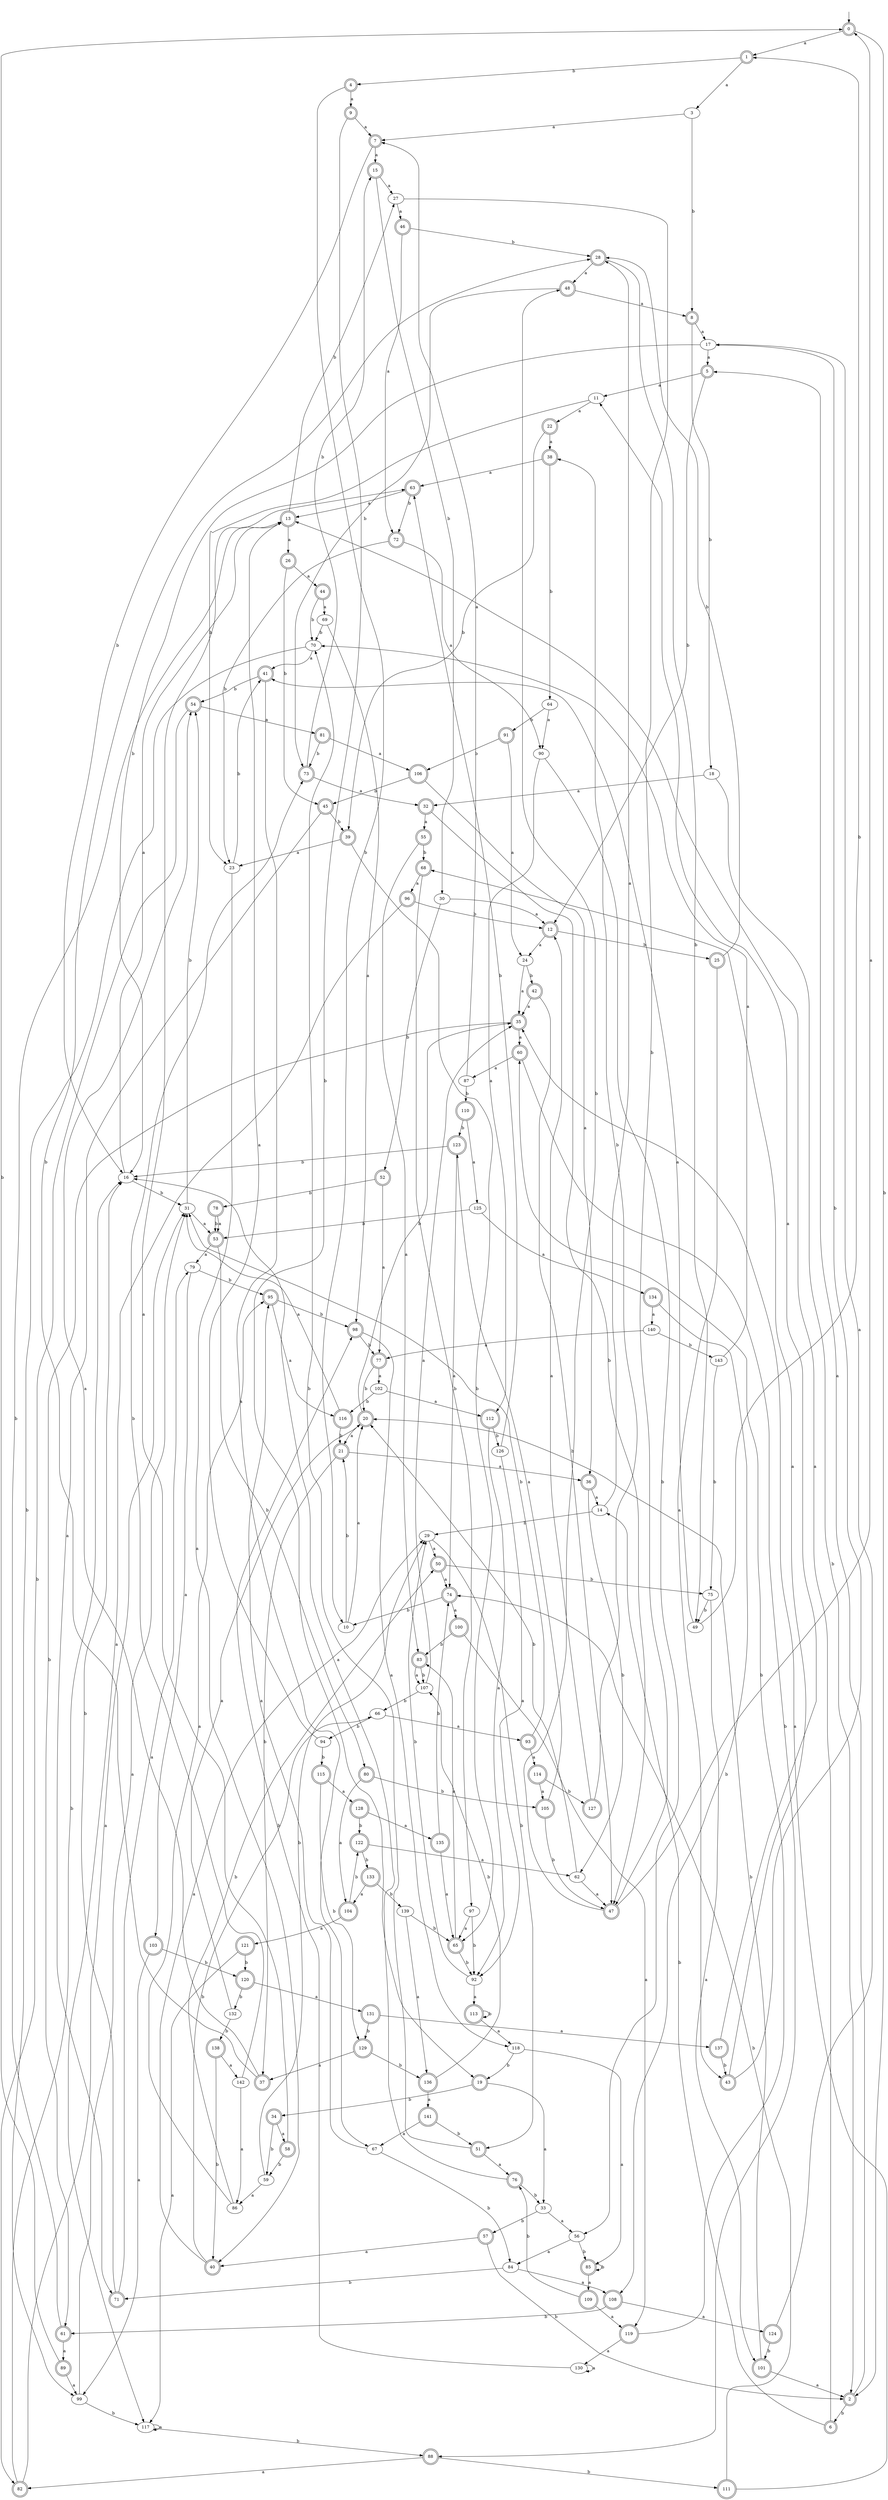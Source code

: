 digraph RandomDFA {
  __start0 [label="", shape=none];
  __start0 -> 0 [label=""];
  0 [shape=circle] [shape=doublecircle]
  0 -> 1 [label="a"]
  0 -> 2 [label="b"]
  1 [shape=doublecircle]
  1 -> 3 [label="a"]
  1 -> 4 [label="b"]
  2 [shape=doublecircle]
  2 -> 5 [label="a"]
  2 -> 6 [label="b"]
  3
  3 -> 7 [label="a"]
  3 -> 8 [label="b"]
  4 [shape=doublecircle]
  4 -> 9 [label="a"]
  4 -> 10 [label="b"]
  5 [shape=doublecircle]
  5 -> 11 [label="a"]
  5 -> 12 [label="b"]
  6 [shape=doublecircle]
  6 -> 13 [label="a"]
  6 -> 14 [label="b"]
  7 [shape=doublecircle]
  7 -> 15 [label="a"]
  7 -> 16 [label="b"]
  8 [shape=doublecircle]
  8 -> 17 [label="a"]
  8 -> 18 [label="b"]
  9 [shape=doublecircle]
  9 -> 7 [label="a"]
  9 -> 19 [label="b"]
  10
  10 -> 20 [label="a"]
  10 -> 21 [label="b"]
  11
  11 -> 22 [label="a"]
  11 -> 23 [label="b"]
  12 [shape=doublecircle]
  12 -> 24 [label="a"]
  12 -> 25 [label="b"]
  13 [shape=doublecircle]
  13 -> 26 [label="a"]
  13 -> 27 [label="b"]
  14
  14 -> 28 [label="a"]
  14 -> 29 [label="b"]
  15 [shape=doublecircle]
  15 -> 27 [label="a"]
  15 -> 30 [label="b"]
  16
  16 -> 13 [label="a"]
  16 -> 31 [label="b"]
  17
  17 -> 5 [label="a"]
  17 -> 16 [label="b"]
  18
  18 -> 32 [label="a"]
  18 -> 2 [label="b"]
  19 [shape=doublecircle]
  19 -> 33 [label="a"]
  19 -> 34 [label="b"]
  20 [shape=doublecircle]
  20 -> 21 [label="a"]
  20 -> 35 [label="b"]
  21 [shape=doublecircle]
  21 -> 36 [label="a"]
  21 -> 37 [label="b"]
  22 [shape=doublecircle]
  22 -> 38 [label="a"]
  22 -> 39 [label="b"]
  23
  23 -> 40 [label="a"]
  23 -> 41 [label="b"]
  24
  24 -> 35 [label="a"]
  24 -> 42 [label="b"]
  25 [shape=doublecircle]
  25 -> 43 [label="a"]
  25 -> 28 [label="b"]
  26 [shape=doublecircle]
  26 -> 44 [label="a"]
  26 -> 45 [label="b"]
  27
  27 -> 46 [label="a"]
  27 -> 47 [label="b"]
  28 [shape=doublecircle]
  28 -> 48 [label="a"]
  28 -> 49 [label="b"]
  29
  29 -> 50 [label="a"]
  29 -> 51 [label="b"]
  30
  30 -> 12 [label="a"]
  30 -> 52 [label="b"]
  31
  31 -> 53 [label="a"]
  31 -> 54 [label="b"]
  32 [shape=doublecircle]
  32 -> 55 [label="a"]
  32 -> 47 [label="b"]
  33
  33 -> 56 [label="a"]
  33 -> 57 [label="b"]
  34 [shape=doublecircle]
  34 -> 58 [label="a"]
  34 -> 59 [label="b"]
  35 [shape=doublecircle]
  35 -> 60 [label="a"]
  35 -> 61 [label="b"]
  36 [shape=doublecircle]
  36 -> 14 [label="a"]
  36 -> 62 [label="b"]
  37 [shape=doublecircle]
  37 -> 54 [label="a"]
  37 -> 28 [label="b"]
  38 [shape=doublecircle]
  38 -> 63 [label="a"]
  38 -> 64 [label="b"]
  39 [shape=doublecircle]
  39 -> 23 [label="a"]
  39 -> 65 [label="b"]
  40 [shape=doublecircle]
  40 -> 29 [label="a"]
  40 -> 66 [label="b"]
  41 [shape=doublecircle]
  41 -> 67 [label="a"]
  41 -> 54 [label="b"]
  42 [shape=doublecircle]
  42 -> 35 [label="a"]
  42 -> 47 [label="b"]
  43 [shape=doublecircle]
  43 -> 68 [label="a"]
  43 -> 17 [label="b"]
  44 [shape=doublecircle]
  44 -> 69 [label="a"]
  44 -> 70 [label="b"]
  45 [shape=doublecircle]
  45 -> 71 [label="a"]
  45 -> 39 [label="b"]
  46 [shape=doublecircle]
  46 -> 72 [label="a"]
  46 -> 28 [label="b"]
  47 [shape=doublecircle]
  47 -> 0 [label="a"]
  47 -> 48 [label="b"]
  48 [shape=doublecircle]
  48 -> 8 [label="a"]
  48 -> 73 [label="b"]
  49
  49 -> 41 [label="a"]
  49 -> 1 [label="b"]
  50 [shape=doublecircle]
  50 -> 74 [label="a"]
  50 -> 75 [label="b"]
  51 [shape=doublecircle]
  51 -> 76 [label="a"]
  51 -> 70 [label="b"]
  52 [shape=doublecircle]
  52 -> 77 [label="a"]
  52 -> 78 [label="b"]
  53 [shape=doublecircle]
  53 -> 79 [label="a"]
  53 -> 80 [label="b"]
  54 [shape=doublecircle]
  54 -> 81 [label="a"]
  54 -> 82 [label="b"]
  55 [shape=doublecircle]
  55 -> 83 [label="a"]
  55 -> 68 [label="b"]
  56
  56 -> 84 [label="a"]
  56 -> 85 [label="b"]
  57 [shape=doublecircle]
  57 -> 40 [label="a"]
  57 -> 2 [label="b"]
  58 [shape=doublecircle]
  58 -> 63 [label="a"]
  58 -> 59 [label="b"]
  59
  59 -> 86 [label="a"]
  59 -> 29 [label="b"]
  60 [shape=doublecircle]
  60 -> 87 [label="a"]
  60 -> 88 [label="b"]
  61 [shape=doublecircle]
  61 -> 89 [label="a"]
  61 -> 13 [label="b"]
  62
  62 -> 47 [label="a"]
  62 -> 20 [label="b"]
  63 [shape=doublecircle]
  63 -> 13 [label="a"]
  63 -> 72 [label="b"]
  64
  64 -> 90 [label="a"]
  64 -> 91 [label="b"]
  65 [shape=doublecircle]
  65 -> 83 [label="a"]
  65 -> 92 [label="b"]
  66
  66 -> 93 [label="a"]
  66 -> 94 [label="b"]
  67
  67 -> 95 [label="a"]
  67 -> 84 [label="b"]
  68 [shape=doublecircle]
  68 -> 96 [label="a"]
  68 -> 97 [label="b"]
  69
  69 -> 98 [label="a"]
  69 -> 70 [label="b"]
  70
  70 -> 41 [label="a"]
  70 -> 99 [label="b"]
  71 [shape=doublecircle]
  71 -> 79 [label="a"]
  71 -> 16 [label="b"]
  72 [shape=doublecircle]
  72 -> 90 [label="a"]
  72 -> 23 [label="b"]
  73 [shape=doublecircle]
  73 -> 32 [label="a"]
  73 -> 15 [label="b"]
  74 [shape=doublecircle]
  74 -> 100 [label="a"]
  74 -> 10 [label="b"]
  75
  75 -> 101 [label="a"]
  75 -> 49 [label="b"]
  76 [shape=doublecircle]
  76 -> 16 [label="a"]
  76 -> 33 [label="b"]
  77 [shape=doublecircle]
  77 -> 102 [label="a"]
  77 -> 20 [label="b"]
  78 [shape=doublecircle]
  78 -> 53 [label="a"]
  78 -> 53 [label="b"]
  79
  79 -> 103 [label="a"]
  79 -> 95 [label="b"]
  80 [shape=doublecircle]
  80 -> 104 [label="a"]
  80 -> 105 [label="b"]
  81 [shape=doublecircle]
  81 -> 106 [label="a"]
  81 -> 73 [label="b"]
  82 [shape=doublecircle]
  82 -> 31 [label="a"]
  82 -> 16 [label="b"]
  83 [shape=doublecircle]
  83 -> 107 [label="a"]
  83 -> 107 [label="b"]
  84
  84 -> 108 [label="a"]
  84 -> 71 [label="b"]
  85 [shape=doublecircle]
  85 -> 109 [label="a"]
  85 -> 85 [label="b"]
  86
  86 -> 95 [label="a"]
  86 -> 50 [label="b"]
  87
  87 -> 7 [label="a"]
  87 -> 110 [label="b"]
  88 [shape=doublecircle]
  88 -> 82 [label="a"]
  88 -> 111 [label="b"]
  89 [shape=doublecircle]
  89 -> 99 [label="a"]
  89 -> 0 [label="b"]
  90
  90 -> 112 [label="a"]
  90 -> 56 [label="b"]
  91 [shape=doublecircle]
  91 -> 24 [label="a"]
  91 -> 106 [label="b"]
  92
  92 -> 113 [label="a"]
  92 -> 29 [label="b"]
  93 [shape=doublecircle]
  93 -> 114 [label="a"]
  93 -> 31 [label="b"]
  94
  94 -> 13 [label="a"]
  94 -> 115 [label="b"]
  95 [shape=doublecircle]
  95 -> 116 [label="a"]
  95 -> 98 [label="b"]
  96 [shape=doublecircle]
  96 -> 117 [label="a"]
  96 -> 12 [label="b"]
  97
  97 -> 65 [label="a"]
  97 -> 92 [label="b"]
  98 [shape=doublecircle]
  98 -> 118 [label="a"]
  98 -> 77 [label="b"]
  99
  99 -> 31 [label="a"]
  99 -> 117 [label="b"]
  100 [shape=doublecircle]
  100 -> 119 [label="a"]
  100 -> 83 [label="b"]
  101 [shape=doublecircle]
  101 -> 2 [label="a"]
  101 -> 20 [label="b"]
  102
  102 -> 112 [label="a"]
  102 -> 116 [label="b"]
  103 [shape=doublecircle]
  103 -> 99 [label="a"]
  103 -> 120 [label="b"]
  104 [shape=doublecircle]
  104 -> 121 [label="a"]
  104 -> 122 [label="b"]
  105 [shape=doublecircle]
  105 -> 123 [label="a"]
  105 -> 47 [label="b"]
  106 [shape=doublecircle]
  106 -> 36 [label="a"]
  106 -> 45 [label="b"]
  107
  107 -> 35 [label="a"]
  107 -> 66 [label="b"]
  108 [shape=doublecircle]
  108 -> 124 [label="a"]
  108 -> 61 [label="b"]
  109 [shape=doublecircle]
  109 -> 119 [label="a"]
  109 -> 76 [label="b"]
  110 [shape=doublecircle]
  110 -> 125 [label="a"]
  110 -> 123 [label="b"]
  111 [shape=doublecircle]
  111 -> 35 [label="a"]
  111 -> 74 [label="b"]
  112 [shape=doublecircle]
  112 -> 92 [label="a"]
  112 -> 126 [label="b"]
  113 [shape=doublecircle]
  113 -> 118 [label="a"]
  113 -> 113 [label="b"]
  114 [shape=doublecircle]
  114 -> 105 [label="a"]
  114 -> 127 [label="b"]
  115 [shape=doublecircle]
  115 -> 128 [label="a"]
  115 -> 129 [label="b"]
  116 [shape=doublecircle]
  116 -> 31 [label="a"]
  116 -> 21 [label="b"]
  117
  117 -> 117 [label="a"]
  117 -> 88 [label="b"]
  118
  118 -> 85 [label="a"]
  118 -> 19 [label="b"]
  119 [shape=doublecircle]
  119 -> 130 [label="a"]
  119 -> 60 [label="b"]
  120 [shape=doublecircle]
  120 -> 131 [label="a"]
  120 -> 132 [label="b"]
  121 [shape=doublecircle]
  121 -> 117 [label="a"]
  121 -> 120 [label="b"]
  122 [shape=doublecircle]
  122 -> 62 [label="a"]
  122 -> 133 [label="b"]
  123 [shape=doublecircle]
  123 -> 74 [label="a"]
  123 -> 16 [label="b"]
  124 [shape=doublecircle]
  124 -> 17 [label="a"]
  124 -> 101 [label="b"]
  125
  125 -> 134 [label="a"]
  125 -> 53 [label="b"]
  126
  126 -> 92 [label="a"]
  126 -> 63 [label="b"]
  127 [shape=doublecircle]
  127 -> 12 [label="a"]
  127 -> 38 [label="b"]
  128 [shape=doublecircle]
  128 -> 135 [label="a"]
  128 -> 122 [label="b"]
  129 [shape=doublecircle]
  129 -> 37 [label="a"]
  129 -> 136 [label="b"]
  130
  130 -> 130 [label="a"]
  130 -> 98 [label="b"]
  131 [shape=doublecircle]
  131 -> 137 [label="a"]
  131 -> 129 [label="b"]
  132
  132 -> 20 [label="a"]
  132 -> 138 [label="b"]
  133 [shape=doublecircle]
  133 -> 104 [label="a"]
  133 -> 139 [label="b"]
  134 [shape=doublecircle]
  134 -> 140 [label="a"]
  134 -> 108 [label="b"]
  135 [shape=doublecircle]
  135 -> 65 [label="a"]
  135 -> 74 [label="b"]
  136 [shape=doublecircle]
  136 -> 141 [label="a"]
  136 -> 107 [label="b"]
  137 [shape=doublecircle]
  137 -> 11 [label="a"]
  137 -> 43 [label="b"]
  138 [shape=doublecircle]
  138 -> 142 [label="a"]
  138 -> 40 [label="b"]
  139
  139 -> 136 [label="a"]
  139 -> 65 [label="b"]
  140
  140 -> 77 [label="a"]
  140 -> 143 [label="b"]
  141 [shape=doublecircle]
  141 -> 67 [label="a"]
  141 -> 51 [label="b"]
  142
  142 -> 86 [label="a"]
  142 -> 73 [label="b"]
  143
  143 -> 70 [label="a"]
  143 -> 75 [label="b"]
}
